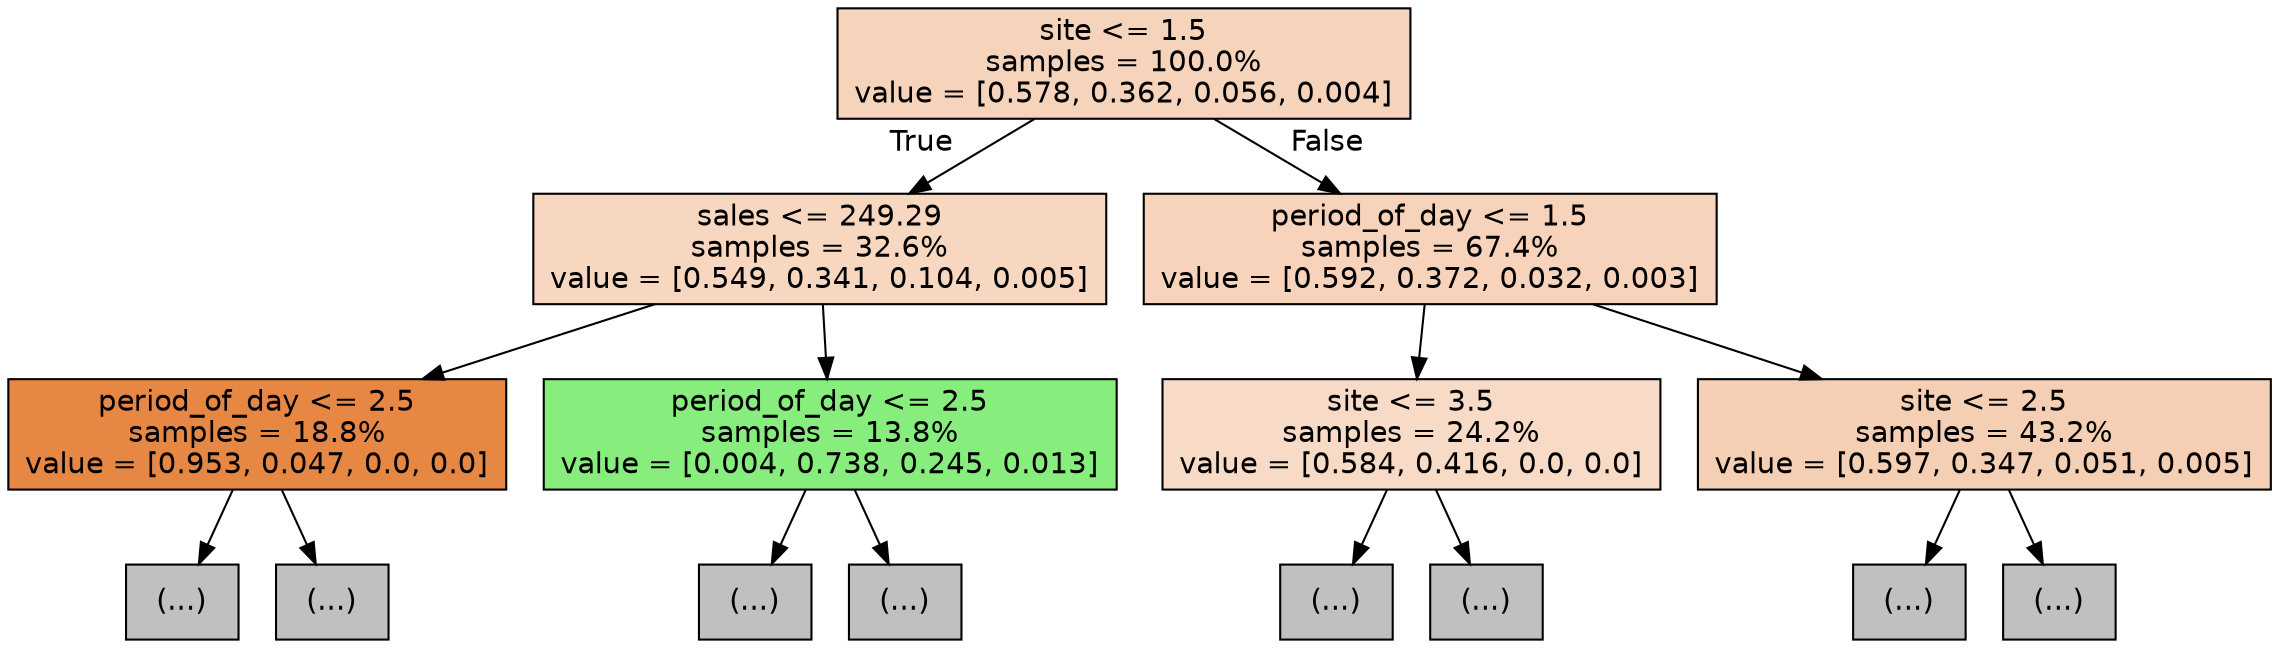 digraph Tree {
node [shape=box, style="filled", color="black", fontname="helvetica"] ;
edge [fontname="helvetica"] ;
0 [label="site <= 1.5\nsamples = 100.0%\nvalue = [0.578, 0.362, 0.056, 0.004]", fillcolor="#f6d4bc"] ;
1 [label="sales <= 249.29\nsamples = 32.6%\nvalue = [0.549, 0.341, 0.104, 0.005]", fillcolor="#f7d7c0"] ;
0 -> 1 [labeldistance=2.5, labelangle=45, headlabel="True"] ;
2 [label="period_of_day <= 2.5\nsamples = 18.8%\nvalue = [0.953, 0.047, 0.0, 0.0]", fillcolor="#e68743"] ;
1 -> 2 ;
3 [label="(...)", fillcolor="#C0C0C0"] ;
2 -> 3 ;
12 [label="(...)", fillcolor="#C0C0C0"] ;
2 -> 12 ;
19 [label="period_of_day <= 2.5\nsamples = 13.8%\nvalue = [0.004, 0.738, 0.245, 0.013]", fillcolor="#87ee7e"] ;
1 -> 19 ;
20 [label="(...)", fillcolor="#C0C0C0"] ;
19 -> 20 ;
41 [label="(...)", fillcolor="#C0C0C0"] ;
19 -> 41 ;
322 [label="period_of_day <= 1.5\nsamples = 67.4%\nvalue = [0.592, 0.372, 0.032, 0.003]", fillcolor="#f6d3ba"] ;
0 -> 322 [labeldistance=2.5, labelangle=-45, headlabel="False"] ;
323 [label="site <= 3.5\nsamples = 24.2%\nvalue = [0.584, 0.416, 0.0, 0.0]", fillcolor="#f7dbc6"] ;
322 -> 323 ;
324 [label="(...)", fillcolor="#C0C0C0"] ;
323 -> 324 ;
333 [label="(...)", fillcolor="#C0C0C0"] ;
323 -> 333 ;
344 [label="site <= 2.5\nsamples = 43.2%\nvalue = [0.597, 0.347, 0.051, 0.005]", fillcolor="#f5cfb3"] ;
322 -> 344 ;
345 [label="(...)", fillcolor="#C0C0C0"] ;
344 -> 345 ;
372 [label="(...)", fillcolor="#C0C0C0"] ;
344 -> 372 ;
}